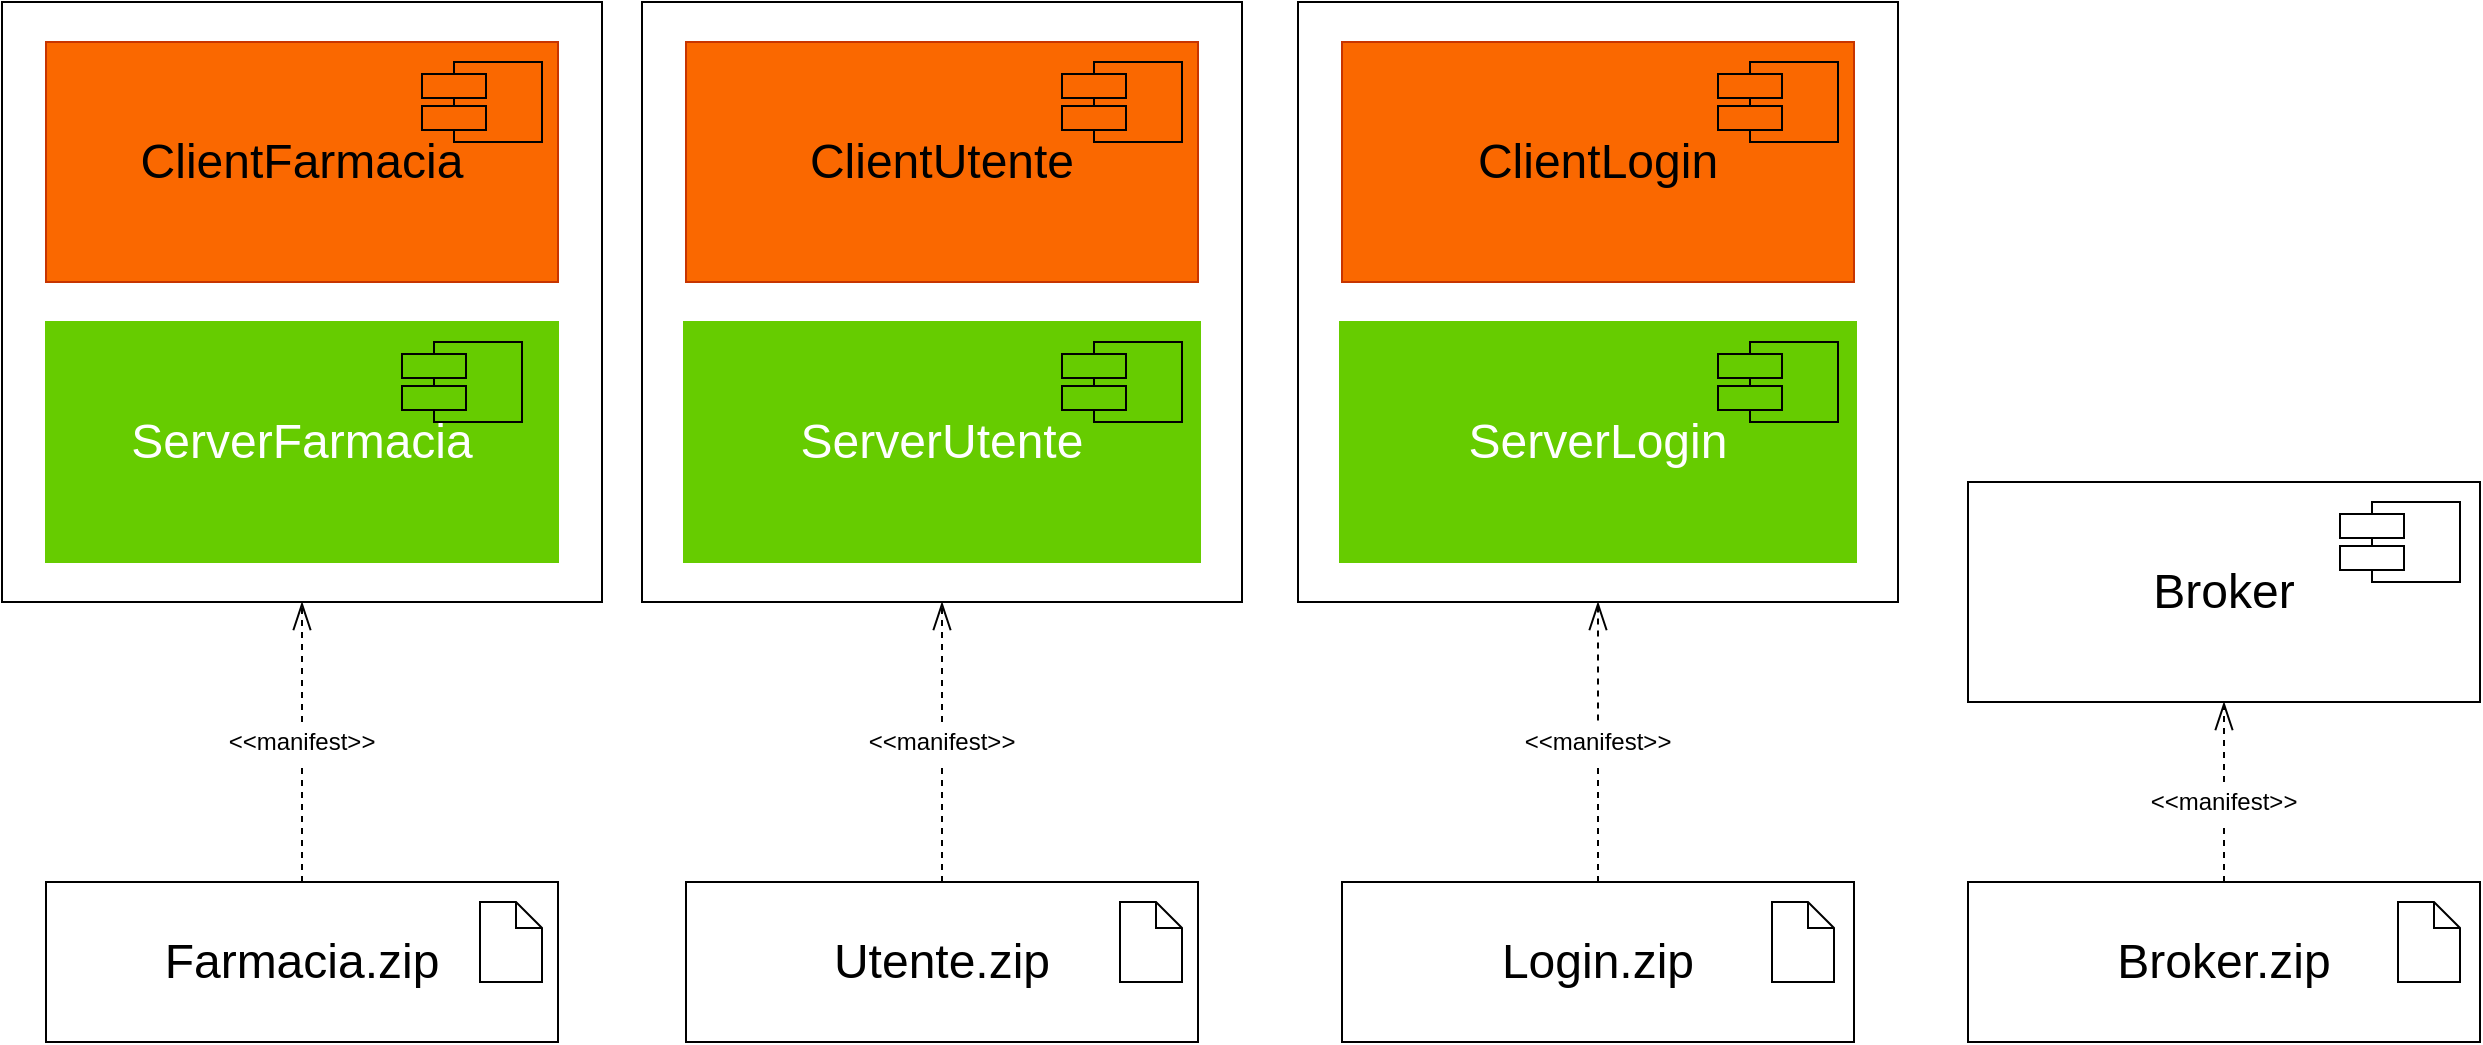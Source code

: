 <mxfile version="14.8.5" type="device" pages="2"><diagram id="c40Dmg4c9XdsCeUF21g8" name="Artefatti"><mxGraphModel dx="1550" dy="865" grid="1" gridSize="10" guides="1" tooltips="1" connect="1" arrows="1" fold="1" page="1" pageScale="1" pageWidth="827" pageHeight="1169" math="0" shadow="0"><root><mxCell id="0"/><mxCell id="1" parent="0"/><mxCell id="fkYIzti-pxC9JSJGZYUs-1" value="&lt;font style=&quot;font-size: 24px&quot;&gt;Broker.zip&lt;/font&gt;" style="rounded=0;whiteSpace=wrap;html=1;" parent="1" vertex="1"><mxGeometry x="1023" y="460" width="256" height="80" as="geometry"/></mxCell><mxCell id="fkYIzti-pxC9JSJGZYUs-2" value="&lt;font style=&quot;font-size: 24px&quot;&gt;Broker&lt;/font&gt;" style="rounded=0;whiteSpace=wrap;html=1;" parent="1" vertex="1"><mxGeometry x="1023" y="260" width="256" height="110" as="geometry"/></mxCell><mxCell id="fkYIzti-pxC9JSJGZYUs-3" value="" style="shape=component;align=left;spacingLeft=36;rounded=0;shadow=0;comic=0;labelBackgroundColor=none;strokeWidth=1;fontFamily=Verdana;fontSize=12;html=1;" parent="1" vertex="1"><mxGeometry x="1209" y="270" width="60" height="40" as="geometry"/></mxCell><mxCell id="fkYIzti-pxC9JSJGZYUs-4" value="" style="endArrow=openThin;html=1;entryX=0.5;entryY=1;entryDx=0;entryDy=0;exitX=0.5;exitY=0;exitDx=0;exitDy=0;dashed=1;startArrow=none;startSize=6;endSize=12;endFill=0;" parent="1" source="fkYIzti-pxC9JSJGZYUs-5" target="fkYIzti-pxC9JSJGZYUs-2" edge="1"><mxGeometry width="50" height="50" relative="1" as="geometry"><mxPoint x="1119" y="450" as="sourcePoint"/><mxPoint x="1169" y="400" as="targetPoint"/></mxGeometry></mxCell><mxCell id="fkYIzti-pxC9JSJGZYUs-5" value="&amp;lt;&amp;lt;manifest&amp;gt;&amp;gt;" style="text;html=1;strokeColor=none;fillColor=none;align=center;verticalAlign=middle;whiteSpace=wrap;rounded=0;" parent="1" vertex="1"><mxGeometry x="1131" y="410" width="40" height="20" as="geometry"/></mxCell><mxCell id="fkYIzti-pxC9JSJGZYUs-6" value="" style="endArrow=none;html=1;entryX=0.5;entryY=1;entryDx=0;entryDy=0;exitX=0.5;exitY=0;exitDx=0;exitDy=0;dashed=1;" parent="1" source="fkYIzti-pxC9JSJGZYUs-1" target="fkYIzti-pxC9JSJGZYUs-5" edge="1"><mxGeometry width="50" height="50" relative="1" as="geometry"><mxPoint x="1151" y="460" as="sourcePoint"/><mxPoint x="1151" y="370" as="targetPoint"/></mxGeometry></mxCell><mxCell id="fkYIzti-pxC9JSJGZYUs-7" value="&lt;font style=&quot;font-size: 24px&quot;&gt;Login.zip&lt;/font&gt;" style="rounded=0;whiteSpace=wrap;html=1;" parent="1" vertex="1"><mxGeometry x="710" y="460" width="256" height="80" as="geometry"/></mxCell><mxCell id="EREC_m5Hk_hTlTyeL2ur-1" value="" style="edgeStyle=orthogonalEdgeStyle;rounded=0;jumpStyle=arc;jumpSize=12;orthogonalLoop=1;jettySize=auto;html=1;endArrow=none;endFill=0;endSize=12;startSize=12;startArrow=openThin;startFill=0;dashed=1;exitX=0.5;exitY=1;exitDx=0;exitDy=0;" parent="1" source="ZkP49YKHmPuQMNZbf_of-1" target="fkYIzti-pxC9JSJGZYUs-11" edge="1"><mxGeometry relative="1" as="geometry"><mxPoint x="838" y="370" as="sourcePoint"/></mxGeometry></mxCell><mxCell id="fkYIzti-pxC9JSJGZYUs-9" value="" style="shape=component;align=left;spacingLeft=36;rounded=0;shadow=0;comic=0;labelBackgroundColor=none;strokeWidth=1;fontFamily=Verdana;fontSize=12;html=1;fillColor=#66CC00;" parent="1" vertex="1"><mxGeometry x="896" y="270" width="60" height="40" as="geometry"/></mxCell><mxCell id="fkYIzti-pxC9JSJGZYUs-11" value="&amp;lt;&amp;lt;manifest&amp;gt;&amp;gt;" style="text;html=1;strokeColor=none;fillColor=none;align=center;verticalAlign=middle;whiteSpace=wrap;rounded=0;" parent="1" vertex="1"><mxGeometry x="818" y="380" width="40" height="20" as="geometry"/></mxCell><mxCell id="fkYIzti-pxC9JSJGZYUs-12" value="" style="endArrow=none;html=1;entryX=0.5;entryY=1;entryDx=0;entryDy=0;exitX=0.5;exitY=0;exitDx=0;exitDy=0;dashed=1;" parent="1" source="fkYIzti-pxC9JSJGZYUs-7" target="fkYIzti-pxC9JSJGZYUs-11" edge="1"><mxGeometry width="50" height="50" relative="1" as="geometry"><mxPoint x="838" y="460" as="sourcePoint"/><mxPoint x="838" y="370" as="targetPoint"/></mxGeometry></mxCell><mxCell id="fkYIzti-pxC9JSJGZYUs-13" value="" style="rounded=0;whiteSpace=wrap;html=1;" parent="1" vertex="1"><mxGeometry x="360" y="20" width="300" height="300" as="geometry"/></mxCell><mxCell id="fkYIzti-pxC9JSJGZYUs-14" value="&lt;font style=&quot;font-size: 24px&quot;&gt;Utente.zip&lt;/font&gt;" style="rounded=0;whiteSpace=wrap;html=1;" parent="1" vertex="1"><mxGeometry x="382" y="460" width="256" height="80" as="geometry"/></mxCell><mxCell id="fkYIzti-pxC9JSJGZYUs-15" value="" style="endArrow=openThin;html=1;exitX=0.5;exitY=0;exitDx=0;exitDy=0;dashed=1;startArrow=none;endFill=0;endSize=12;" parent="1" source="fkYIzti-pxC9JSJGZYUs-16" edge="1"><mxGeometry width="50" height="50" relative="1" as="geometry"><mxPoint x="466" y="470" as="sourcePoint"/><mxPoint x="510" y="320" as="targetPoint"/></mxGeometry></mxCell><mxCell id="fkYIzti-pxC9JSJGZYUs-16" value="&amp;lt;&amp;lt;manifest&amp;gt;&amp;gt;" style="text;html=1;strokeColor=none;fillColor=none;align=center;verticalAlign=middle;whiteSpace=wrap;rounded=0;" parent="1" vertex="1"><mxGeometry x="490" y="380" width="40" height="20" as="geometry"/></mxCell><mxCell id="fkYIzti-pxC9JSJGZYUs-17" value="" style="endArrow=none;html=1;entryX=0.5;entryY=1;entryDx=0;entryDy=0;exitX=0.5;exitY=0;exitDx=0;exitDy=0;dashed=1;" parent="1" source="fkYIzti-pxC9JSJGZYUs-14" target="fkYIzti-pxC9JSJGZYUs-16" edge="1"><mxGeometry width="50" height="50" relative="1" as="geometry"><mxPoint x="498" y="480" as="sourcePoint"/><mxPoint x="498" y="390" as="targetPoint"/></mxGeometry></mxCell><mxCell id="fkYIzti-pxC9JSJGZYUs-18" value="&lt;font style=&quot;font-size: 24px&quot;&gt;ServerUtente&lt;/font&gt;" style="rounded=0;whiteSpace=wrap;html=1;fontColor=#ffffff;strokeColor=#66CC00;fillColor=#66CC00;" parent="1" vertex="1"><mxGeometry x="381" y="180" width="258" height="120" as="geometry"/></mxCell><mxCell id="fkYIzti-pxC9JSJGZYUs-19" value="&lt;font style=&quot;font-size: 24px&quot;&gt;ClientUtente&lt;/font&gt;" style="rounded=0;whiteSpace=wrap;html=1;fontColor=#000000;strokeColor=#C73500;fillColor=#fa6800;" parent="1" vertex="1"><mxGeometry x="382" y="40" width="256" height="120" as="geometry"/></mxCell><mxCell id="fkYIzti-pxC9JSJGZYUs-20" value="" style="rounded=0;whiteSpace=wrap;html=1;" parent="1" vertex="1"><mxGeometry x="40" y="20" width="300" height="300" as="geometry"/></mxCell><mxCell id="fkYIzti-pxC9JSJGZYUs-21" value="&lt;font style=&quot;font-size: 24px&quot;&gt;Farmacia.zip&lt;/font&gt;" style="rounded=0;whiteSpace=wrap;html=1;" parent="1" vertex="1"><mxGeometry x="62" y="460" width="256" height="80" as="geometry"/></mxCell><mxCell id="fkYIzti-pxC9JSJGZYUs-22" value="" style="endArrow=openThin;html=1;exitX=0.5;exitY=0;exitDx=0;exitDy=0;dashed=1;startArrow=none;endFill=0;jumpSize=12;endSize=12;" parent="1" source="fkYIzti-pxC9JSJGZYUs-23" edge="1"><mxGeometry width="50" height="50" relative="1" as="geometry"><mxPoint x="146" y="470" as="sourcePoint"/><mxPoint x="190" y="320" as="targetPoint"/></mxGeometry></mxCell><mxCell id="fkYIzti-pxC9JSJGZYUs-23" value="&amp;lt;&amp;lt;manifest&amp;gt;&amp;gt;" style="text;html=1;strokeColor=none;fillColor=none;align=center;verticalAlign=middle;whiteSpace=wrap;rounded=0;" parent="1" vertex="1"><mxGeometry x="170" y="380" width="40" height="20" as="geometry"/></mxCell><mxCell id="fkYIzti-pxC9JSJGZYUs-24" value="" style="endArrow=none;html=1;entryX=0.5;entryY=1;entryDx=0;entryDy=0;exitX=0.5;exitY=0;exitDx=0;exitDy=0;dashed=1;" parent="1" source="fkYIzti-pxC9JSJGZYUs-21" target="fkYIzti-pxC9JSJGZYUs-23" edge="1"><mxGeometry width="50" height="50" relative="1" as="geometry"><mxPoint x="178" y="480" as="sourcePoint"/><mxPoint x="178" y="390" as="targetPoint"/></mxGeometry></mxCell><mxCell id="fkYIzti-pxC9JSJGZYUs-25" value="&lt;font style=&quot;font-size: 24px&quot;&gt;ServerFarmacia&lt;/font&gt;" style="rounded=0;whiteSpace=wrap;html=1;fontColor=#ffffff;strokeColor=#66CC00;fillColor=#66CC00;" parent="1" vertex="1"><mxGeometry x="62" y="180" width="256" height="120" as="geometry"/></mxCell><mxCell id="fkYIzti-pxC9JSJGZYUs-26" value="&lt;span style=&quot;font-size: 24px&quot;&gt;ClientFarmacia&lt;/span&gt;" style="rounded=0;whiteSpace=wrap;html=1;fontColor=#000000;strokeColor=#C73500;fillColor=#fa6800;" parent="1" vertex="1"><mxGeometry x="62" y="40" width="256" height="120" as="geometry"/></mxCell><mxCell id="fkYIzti-pxC9JSJGZYUs-27" value="" style="shape=component;align=left;spacingLeft=36;rounded=0;shadow=0;comic=0;labelBackgroundColor=none;strokeWidth=1;fontFamily=Verdana;fontSize=12;html=1;fillColor=#66CC00;" parent="1" vertex="1"><mxGeometry x="570" y="190" width="60" height="40" as="geometry"/></mxCell><mxCell id="fkYIzti-pxC9JSJGZYUs-28" value="" style="shape=component;align=left;spacingLeft=36;rounded=0;shadow=0;comic=0;labelBackgroundColor=none;strokeWidth=1;fontFamily=Verdana;fontSize=12;html=1;fillColor=#66CC00;" parent="1" vertex="1"><mxGeometry x="240" y="190" width="60" height="40" as="geometry"/></mxCell><mxCell id="fkYIzti-pxC9JSJGZYUs-29" value="" style="shape=component;align=left;spacingLeft=36;rounded=0;shadow=0;comic=0;labelBackgroundColor=none;strokeWidth=1;fontFamily=Verdana;fontSize=12;html=1;fillColor=#fa6800;fontColor=#000000;" parent="1" vertex="1"><mxGeometry x="570" y="50" width="60" height="40" as="geometry"/></mxCell><mxCell id="fkYIzti-pxC9JSJGZYUs-30" value="" style="shape=component;align=left;spacingLeft=36;rounded=0;shadow=0;comic=0;labelBackgroundColor=none;strokeWidth=1;fontFamily=Verdana;fontSize=12;html=1;fillColor=#fa6800;fontColor=#000000;" parent="1" vertex="1"><mxGeometry x="250" y="50" width="60" height="40" as="geometry"/></mxCell><mxCell id="fkYIzti-pxC9JSJGZYUs-31" value="" style="shape=note;size=13;whiteSpace=wrap;html=1;strokeColor=#000000;fillColor=#FFFFFF;" parent="1" vertex="1"><mxGeometry x="279" y="470" width="31" height="40" as="geometry"/></mxCell><mxCell id="fkYIzti-pxC9JSJGZYUs-32" value="" style="shape=note;size=13;whiteSpace=wrap;html=1;strokeColor=#000000;fillColor=#FFFFFF;" parent="1" vertex="1"><mxGeometry x="599" y="470" width="31" height="40" as="geometry"/></mxCell><mxCell id="fkYIzti-pxC9JSJGZYUs-33" value="" style="shape=note;size=13;whiteSpace=wrap;html=1;strokeColor=#000000;fillColor=#FFFFFF;" parent="1" vertex="1"><mxGeometry x="925" y="470" width="31" height="40" as="geometry"/></mxCell><mxCell id="fkYIzti-pxC9JSJGZYUs-34" value="" style="shape=note;size=13;whiteSpace=wrap;html=1;strokeColor=#000000;fillColor=#FFFFFF;" parent="1" vertex="1"><mxGeometry x="1238" y="470" width="31" height="40" as="geometry"/></mxCell><mxCell id="ZkP49YKHmPuQMNZbf_of-1" value="" style="rounded=0;whiteSpace=wrap;html=1;" vertex="1" parent="1"><mxGeometry x="688" y="20" width="300" height="300" as="geometry"/></mxCell><mxCell id="ZkP49YKHmPuQMNZbf_of-2" value="&lt;font style=&quot;font-size: 24px&quot;&gt;ServerLogin&lt;/font&gt;" style="rounded=0;whiteSpace=wrap;html=1;fontColor=#ffffff;strokeColor=#66CC00;fillColor=#66CC00;" vertex="1" parent="1"><mxGeometry x="709" y="180" width="258" height="120" as="geometry"/></mxCell><mxCell id="ZkP49YKHmPuQMNZbf_of-3" value="&lt;font style=&quot;font-size: 24px&quot;&gt;ClientLogin&lt;/font&gt;" style="rounded=0;whiteSpace=wrap;html=1;fontColor=#000000;strokeColor=#C73500;fillColor=#fa6800;" vertex="1" parent="1"><mxGeometry x="710" y="40" width="256" height="120" as="geometry"/></mxCell><mxCell id="ZkP49YKHmPuQMNZbf_of-4" value="" style="shape=component;align=left;spacingLeft=36;rounded=0;shadow=0;comic=0;labelBackgroundColor=none;strokeWidth=1;fontFamily=Verdana;fontSize=12;html=1;fillColor=#66CC00;" vertex="1" parent="1"><mxGeometry x="898" y="190" width="60" height="40" as="geometry"/></mxCell><mxCell id="ZkP49YKHmPuQMNZbf_of-5" value="" style="shape=component;align=left;spacingLeft=36;rounded=0;shadow=0;comic=0;labelBackgroundColor=none;strokeWidth=1;fontFamily=Verdana;fontSize=12;html=1;fillColor=#fa6800;fontColor=#000000;" vertex="1" parent="1"><mxGeometry x="898" y="50" width="60" height="40" as="geometry"/></mxCell></root></mxGraphModel></diagram><diagram id="9iQ5625hSyIQ_U_QI0nJ" name="Type-Level"><mxGraphModel dx="2370" dy="1315" grid="1" gridSize="10" guides="1" tooltips="1" connect="1" arrows="1" fold="1" page="1" pageScale="1" pageWidth="827" pageHeight="1169" math="0" shadow="0"><root><mxCell id="hd76lv28GAQ8l-dT5J-3-0"/><mxCell id="hd76lv28GAQ8l-dT5J-3-1" parent="hd76lv28GAQ8l-dT5J-3-0"/><mxCell id="hd76lv28GAQ8l-dT5J-3-2" value="&lt;font style=&quot;font-size: 24px&quot;&gt;Broker.zip&lt;/font&gt;" style="rounded=0;whiteSpace=wrap;html=1;" parent="hd76lv28GAQ8l-dT5J-3-1" vertex="1"><mxGeometry x="666.5" y="1050" width="256" height="80" as="geometry"/></mxCell><mxCell id="hd76lv28GAQ8l-dT5J-3-5" value="" style="endArrow=openThin;html=1;entryX=1.005;entryY=0.759;entryDx=0;entryDy=0;exitX=0.5;exitY=0;exitDx=0;exitDy=0;dashed=1;startArrow=none;entryPerimeter=0;endSize=12;endFill=0;" parent="hd76lv28GAQ8l-dT5J-3-1" source="hd76lv28GAQ8l-dT5J-3-2" target="zjppB76xuM0cMFxNH5-n-10" edge="1"><mxGeometry width="50" height="50" relative="1" as="geometry"><mxPoint x="772.5" y="1005" as="sourcePoint"/><mxPoint x="772.5" y="965" as="targetPoint"/></mxGeometry></mxCell><mxCell id="hd76lv28GAQ8l-dT5J-3-37" value="" style="shape=note;size=13;whiteSpace=wrap;html=1;strokeColor=#000000;fillColor=#FFFFFF;" parent="hd76lv28GAQ8l-dT5J-3-1" vertex="1"><mxGeometry x="881.5" y="1060" width="31" height="40" as="geometry"/></mxCell><mxCell id="zjppB76xuM0cMFxNH5-n-4" value="&lt;p style=&quot;line-height: 320%&quot;&gt;&lt;br&gt;&lt;/p&gt;" style="verticalAlign=top;align=center;spacingTop=8;spacingLeft=2;spacingRight=12;shape=cube;size=10;direction=south;fontStyle=4;html=1;rounded=0;shadow=0;comic=0;labelBackgroundColor=none;strokeWidth=1;fontFamily=Verdana;fontSize=12" parent="hd76lv28GAQ8l-dT5J-3-1" vertex="1"><mxGeometry y="235" width="300" height="120" as="geometry"/></mxCell><mxCell id="zjppB76xuM0cMFxNH5-n-6" value="&lt;span style=&quot;font-size: 17px&quot;&gt;&lt;span style=&quot;font-size: 24px&quot;&gt;DBMS&lt;/span&gt;&lt;/span&gt;" style="text;html=1;strokeColor=none;fillColor=none;align=center;verticalAlign=middle;whiteSpace=wrap;rounded=0;" parent="hd76lv28GAQ8l-dT5J-3-1" vertex="1"><mxGeometry x="80" y="290" width="120" height="20" as="geometry"/></mxCell><mxCell id="zjppB76xuM0cMFxNH5-n-10" value="&lt;p style=&quot;line-height: 320%&quot;&gt;&lt;br&gt;&lt;/p&gt;" style="verticalAlign=top;align=center;spacingTop=8;spacingLeft=2;spacingRight=12;shape=cube;size=10;direction=south;fontStyle=4;html=1;rounded=0;shadow=0;comic=0;labelBackgroundColor=none;strokeWidth=1;fontFamily=Verdana;fontSize=12" parent="hd76lv28GAQ8l-dT5J-3-1" vertex="1"><mxGeometry x="804.5" y="845" width="300" height="120" as="geometry"/></mxCell><mxCell id="zjppB76xuM0cMFxNH5-n-11" value="&lt;span style=&quot;font-size: 17px&quot;&gt;&lt;span style=&quot;font-size: 24px&quot;&gt;ServerBroker&lt;/span&gt;&lt;/span&gt;" style="text;html=1;strokeColor=none;fillColor=none;align=center;verticalAlign=middle;whiteSpace=wrap;rounded=0;" parent="hd76lv28GAQ8l-dT5J-3-1" vertex="1"><mxGeometry x="884.5" y="900" width="120" height="20" as="geometry"/></mxCell><mxCell id="zjppB76xuM0cMFxNH5-n-13" value="&lt;p style=&quot;line-height: 320%&quot;&gt;&lt;br&gt;&lt;/p&gt;" style="verticalAlign=top;align=center;spacingTop=8;spacingLeft=2;spacingRight=12;shape=cube;size=10;direction=south;fontStyle=4;html=1;rounded=0;shadow=0;comic=0;labelBackgroundColor=none;strokeWidth=1;fontFamily=Verdana;fontSize=12" parent="hd76lv28GAQ8l-dT5J-3-1" vertex="1"><mxGeometry x="804.5" y="405" width="300" height="120" as="geometry"/></mxCell><mxCell id="zjppB76xuM0cMFxNH5-n-14" value="&lt;span style=&quot;font-size: 17px&quot;&gt;&lt;span style=&quot;font-size: 24px&quot;&gt;ServerUtente&lt;/span&gt;&lt;/span&gt;" style="text;html=1;strokeColor=none;fillColor=none;align=center;verticalAlign=middle;whiteSpace=wrap;rounded=0;" parent="hd76lv28GAQ8l-dT5J-3-1" vertex="1"><mxGeometry x="888" y="460" width="120" height="20" as="geometry"/></mxCell><mxCell id="zjppB76xuM0cMFxNH5-n-16" value="&lt;p style=&quot;line-height: 320%&quot;&gt;&lt;br&gt;&lt;/p&gt;" style="verticalAlign=top;align=center;spacingTop=8;spacingLeft=2;spacingRight=12;shape=cube;size=10;direction=south;fontStyle=4;html=1;rounded=0;shadow=0;comic=0;labelBackgroundColor=none;strokeWidth=1;fontFamily=Verdana;fontSize=12" parent="hd76lv28GAQ8l-dT5J-3-1" vertex="1"><mxGeometry x="804.5" y="35" width="300" height="120" as="geometry"/></mxCell><mxCell id="zjppB76xuM0cMFxNH5-n-17" value="&lt;span style=&quot;font-size: 17px&quot;&gt;&lt;span style=&quot;font-size: 24px&quot;&gt;ServerFarmacia&lt;/span&gt;&lt;/span&gt;" style="text;html=1;strokeColor=none;fillColor=none;align=center;verticalAlign=middle;whiteSpace=wrap;rounded=0;" parent="hd76lv28GAQ8l-dT5J-3-1" vertex="1"><mxGeometry x="866" y="90" width="120" height="20" as="geometry"/></mxCell><mxCell id="zjppB76xuM0cMFxNH5-n-18" value="&lt;font style=&quot;font-size: 24px&quot;&gt;Login.zip&lt;/font&gt;" style="rounded=0;whiteSpace=wrap;html=1;" parent="hd76lv28GAQ8l-dT5J-3-1" vertex="1"><mxGeometry x="993.5" y="1050" width="256" height="80" as="geometry"/></mxCell><mxCell id="zjppB76xuM0cMFxNH5-n-19" value="" style="endArrow=openThin;html=1;entryX=0.994;entryY=0.286;entryDx=0;entryDy=0;exitX=0.5;exitY=0;exitDx=0;exitDy=0;dashed=1;startArrow=none;entryPerimeter=0;endFill=0;endSize=12;" parent="hd76lv28GAQ8l-dT5J-3-1" source="zjppB76xuM0cMFxNH5-n-18" target="zjppB76xuM0cMFxNH5-n-10" edge="1"><mxGeometry width="50" height="50" relative="1" as="geometry"><mxPoint x="1099.5" y="1005" as="sourcePoint"/><mxPoint x="1099.5" y="965" as="targetPoint"/></mxGeometry></mxCell><mxCell id="zjppB76xuM0cMFxNH5-n-22" value="" style="shape=note;size=13;whiteSpace=wrap;html=1;strokeColor=#000000;fillColor=#FFFFFF;" parent="hd76lv28GAQ8l-dT5J-3-1" vertex="1"><mxGeometry x="1208.5" y="1060" width="31" height="40" as="geometry"/></mxCell><mxCell id="6zTUNbzQNTSTOM5isoGM-0" value="&lt;p style=&quot;line-height: 320%&quot;&gt;&lt;br&gt;&lt;/p&gt;" style="verticalAlign=top;align=center;spacingTop=8;spacingLeft=2;spacingRight=12;shape=cube;size=10;direction=south;fontStyle=4;html=1;rounded=0;shadow=0;comic=0;labelBackgroundColor=none;strokeWidth=1;fontFamily=Verdana;fontSize=12" parent="hd76lv28GAQ8l-dT5J-3-1" vertex="1"><mxGeometry y="735" width="300" height="120" as="geometry"/></mxCell><mxCell id="6zTUNbzQNTSTOM5isoGM-1" value="&lt;span style=&quot;font-size: 17px&quot;&gt;&lt;span style=&quot;font-size: 24px&quot;&gt;Log&lt;/span&gt;&lt;/span&gt;" style="text;html=1;strokeColor=none;fillColor=none;align=center;verticalAlign=middle;whiteSpace=wrap;rounded=0;" parent="hd76lv28GAQ8l-dT5J-3-1" vertex="1"><mxGeometry x="80" y="790" width="120" height="20" as="geometry"/></mxCell><mxCell id="6zTUNbzQNTSTOM5isoGM-5" value="&lt;p style=&quot;line-height: 320%&quot;&gt;&lt;br&gt;&lt;/p&gt;" style="verticalAlign=top;align=center;spacingTop=8;spacingLeft=2;spacingRight=12;shape=cube;size=10;direction=south;fontStyle=4;html=1;rounded=0;shadow=0;comic=0;labelBackgroundColor=none;strokeWidth=1;fontFamily=Verdana;fontSize=12" parent="hd76lv28GAQ8l-dT5J-3-1" vertex="1"><mxGeometry x="1450" y="845" width="300" height="120" as="geometry"/></mxCell><mxCell id="6zTUNbzQNTSTOM5isoGM-6" value="&lt;span style=&quot;font-size: 17px&quot;&gt;&lt;span style=&quot;font-size: 24px&quot;&gt;WebBrowser&lt;/span&gt;&lt;/span&gt;" style="text;html=1;strokeColor=none;fillColor=none;align=center;verticalAlign=middle;whiteSpace=wrap;rounded=0;" parent="hd76lv28GAQ8l-dT5J-3-1" vertex="1"><mxGeometry x="1535" y="900" width="120" height="20" as="geometry"/></mxCell><mxCell id="6zTUNbzQNTSTOM5isoGM-8" value="&lt;font style=&quot;font-size: 24px&quot;&gt;Utente.zip&lt;/font&gt;" style="rounded=0;whiteSpace=wrap;html=1;" parent="hd76lv28GAQ8l-dT5J-3-1" vertex="1"><mxGeometry x="830" y="615" width="256" height="80" as="geometry"/></mxCell><mxCell id="6zTUNbzQNTSTOM5isoGM-9" value="" style="endArrow=openThin;html=1;entryX=0.5;entryY=1;entryDx=0;entryDy=0;exitX=0.5;exitY=0;exitDx=0;exitDy=0;dashed=1;startArrow=none;endFill=0;endSize=12;" parent="hd76lv28GAQ8l-dT5J-3-1" source="6zTUNbzQNTSTOM5isoGM-10" edge="1"><mxGeometry width="50" height="50" relative="1" as="geometry"><mxPoint x="926" y="605" as="sourcePoint"/><mxPoint x="958" y="525" as="targetPoint"/></mxGeometry></mxCell><mxCell id="6zTUNbzQNTSTOM5isoGM-10" value="&amp;lt;&amp;lt;deploy&amp;gt;&amp;gt;" style="text;html=1;strokeColor=none;fillColor=none;align=center;verticalAlign=middle;whiteSpace=wrap;rounded=0;" parent="hd76lv28GAQ8l-dT5J-3-1" vertex="1"><mxGeometry x="938" y="565" width="40" height="20" as="geometry"/></mxCell><mxCell id="6zTUNbzQNTSTOM5isoGM-11" value="" style="endArrow=none;html=1;entryX=0.5;entryY=1;entryDx=0;entryDy=0;exitX=0.5;exitY=0;exitDx=0;exitDy=0;dashed=1;" parent="hd76lv28GAQ8l-dT5J-3-1" source="6zTUNbzQNTSTOM5isoGM-8" target="6zTUNbzQNTSTOM5isoGM-10" edge="1"><mxGeometry width="50" height="50" relative="1" as="geometry"><mxPoint x="958" y="615" as="sourcePoint"/><mxPoint x="958" y="525" as="targetPoint"/></mxGeometry></mxCell><mxCell id="6zTUNbzQNTSTOM5isoGM-12" value="" style="shape=note;size=13;whiteSpace=wrap;html=1;strokeColor=#000000;fillColor=#FFFFFF;" parent="hd76lv28GAQ8l-dT5J-3-1" vertex="1"><mxGeometry x="1045" y="625" width="31" height="40" as="geometry"/></mxCell><mxCell id="Mj0XE82b5peQc7g9B-6C-0" value="&lt;font style=&quot;font-size: 24px&quot;&gt;Farmacia.zip&lt;/font&gt;" style="rounded=0;whiteSpace=wrap;html=1;" parent="hd76lv28GAQ8l-dT5J-3-1" vertex="1"><mxGeometry x="826.5" y="240" width="256" height="80" as="geometry"/></mxCell><mxCell id="Mj0XE82b5peQc7g9B-6C-1" value="" style="endArrow=openThin;html=1;exitX=0.5;exitY=0;exitDx=0;exitDy=0;dashed=1;startArrow=none;endFill=0;jumpSize=12;endSize=12;" parent="hd76lv28GAQ8l-dT5J-3-1" source="Mj0XE82b5peQc7g9B-6C-2" edge="1"><mxGeometry width="50" height="50" relative="1" as="geometry"><mxPoint x="904" y="235" as="sourcePoint"/><mxPoint x="955" y="155" as="targetPoint"/></mxGeometry></mxCell><mxCell id="Mj0XE82b5peQc7g9B-6C-2" value="&amp;lt;&amp;lt;deploy&amp;gt;&amp;gt;" style="text;html=1;strokeColor=none;fillColor=none;align=center;verticalAlign=middle;whiteSpace=wrap;rounded=0;" parent="hd76lv28GAQ8l-dT5J-3-1" vertex="1"><mxGeometry x="934.5" y="195" width="40" height="20" as="geometry"/></mxCell><mxCell id="Mj0XE82b5peQc7g9B-6C-3" value="" style="endArrow=none;html=1;entryX=0.5;entryY=1;entryDx=0;entryDy=0;exitX=0.5;exitY=0;exitDx=0;exitDy=0;dashed=1;" parent="hd76lv28GAQ8l-dT5J-3-1" source="Mj0XE82b5peQc7g9B-6C-0" target="Mj0XE82b5peQc7g9B-6C-2" edge="1"><mxGeometry width="50" height="50" relative="1" as="geometry"><mxPoint x="936" y="245" as="sourcePoint"/><mxPoint x="936" y="155" as="targetPoint"/></mxGeometry></mxCell><mxCell id="Mj0XE82b5peQc7g9B-6C-4" value="" style="shape=note;size=13;whiteSpace=wrap;html=1;strokeColor=#000000;fillColor=#FFFFFF;" parent="hd76lv28GAQ8l-dT5J-3-1" vertex="1"><mxGeometry x="1023" y="255" width="31" height="40" as="geometry"/></mxCell><mxCell id="Mj0XE82b5peQc7g9B-6C-5" value="" style="endArrow=none;html=1;rounded=0;entryX=0;entryY=0;entryDx=65;entryDy=300;entryPerimeter=0;exitX=0;exitY=0;exitDx=65;exitDy=300;exitPerimeter=0;endFill=0;" parent="hd76lv28GAQ8l-dT5J-3-1" source="zjppB76xuM0cMFxNH5-n-10" target="zjppB76xuM0cMFxNH5-n-16" edge="1"><mxGeometry width="50" height="50" relative="1" as="geometry"><mxPoint x="416" y="910" as="sourcePoint"/><mxPoint x="606" y="95" as="targetPoint"/><Array as="points"><mxPoint x="626" y="910"/><mxPoint x="626" y="510"/><mxPoint x="626" y="100"/></Array></mxGeometry></mxCell><mxCell id="Mj0XE82b5peQc7g9B-6C-9" value="" style="endArrow=none;html=1;entryX=0.262;entryY=1.009;entryDx=0;entryDy=0;entryPerimeter=0;jumpStyle=arc;jumpSize=20;endFill=0;" parent="hd76lv28GAQ8l-dT5J-3-1" target="zjppB76xuM0cMFxNH5-n-13" edge="1"><mxGeometry width="50" height="50" relative="1" as="geometry"><mxPoint x="586" y="435" as="sourcePoint"/><mxPoint x="764.5" y="435" as="targetPoint"/></mxGeometry></mxCell><mxCell id="Mj0XE82b5peQc7g9B-6C-10" value="" style="endArrow=none;html=1;exitX=0;exitY=0;exitDx=55;exitDy=0;exitPerimeter=0;endFill=0;" parent="hd76lv28GAQ8l-dT5J-3-1" source="zjppB76xuM0cMFxNH5-n-4" edge="1"><mxGeometry width="50" height="50" relative="1" as="geometry"><mxPoint x="556" y="305" as="sourcePoint"/><mxPoint x="586" y="292" as="targetPoint"/></mxGeometry></mxCell><mxCell id="Mj0XE82b5peQc7g9B-6C-11" value="" style="endArrow=none;html=1;exitX=0;exitY=0;exitDx=55;exitDy=0;exitPerimeter=0;endFill=0;jumpStyle=arc;jumpSize=20;" parent="hd76lv28GAQ8l-dT5J-3-1" source="6zTUNbzQNTSTOM5isoGM-0" edge="1"><mxGeometry width="50" height="50" relative="1" as="geometry"><mxPoint x="300" y="799" as="sourcePoint"/><mxPoint x="626" y="790" as="targetPoint"/></mxGeometry></mxCell><mxCell id="Mj0XE82b5peQc7g9B-6C-8" value="" style="endArrow=none;html=1;rounded=0;entryX=0.251;entryY=1.007;entryDx=0;entryDy=0;entryPerimeter=0;jumpStyle=arc;jumpSize=20;exitX=0.24;exitY=1;exitDx=0;exitDy=0;exitPerimeter=0;endFill=0;" parent="hd76lv28GAQ8l-dT5J-3-1" source="zjppB76xuM0cMFxNH5-n-10" target="zjppB76xuM0cMFxNH5-n-16" edge="1"><mxGeometry width="50" height="50" relative="1" as="geometry"><mxPoint x="802" y="955" as="sourcePoint"/><mxPoint x="764.5" y="65" as="targetPoint"/><Array as="points"><mxPoint x="586" y="874"/><mxPoint x="586" y="65"/></Array></mxGeometry></mxCell><mxCell id="Mj0XE82b5peQc7g9B-6C-12" value="&lt;font style=&quot;font-size: 24px&quot;&gt;1&lt;/font&gt;" style="text;html=1;align=center;verticalAlign=middle;resizable=0;points=[];autosize=1;strokeColor=none;" parent="hd76lv28GAQ8l-dT5J-3-1" vertex="1"><mxGeometry x="300" y="270" width="30" height="20" as="geometry"/></mxCell><mxCell id="Mj0XE82b5peQc7g9B-6C-13" value="&lt;font style=&quot;font-size: 24px&quot;&gt;1&lt;/font&gt;" style="text;html=1;align=center;verticalAlign=middle;resizable=0;points=[];autosize=1;strokeColor=none;" parent="hd76lv28GAQ8l-dT5J-3-1" vertex="1"><mxGeometry x="300" y="770" width="30" height="20" as="geometry"/></mxCell><mxCell id="Mj0XE82b5peQc7g9B-6C-15" value="&amp;lt;&amp;lt;deploy&amp;gt;&amp;gt;" style="text;html=1;strokeColor=none;fillColor=none;align=center;verticalAlign=middle;whiteSpace=wrap;rounded=0;" parent="hd76lv28GAQ8l-dT5J-3-1" vertex="1"><mxGeometry x="1045" y="995" width="40" height="20" as="geometry"/></mxCell><mxCell id="Mj0XE82b5peQc7g9B-6C-16" value="&amp;lt;&amp;lt;deploy&amp;gt;&amp;gt;" style="text;html=1;strokeColor=none;fillColor=none;align=center;verticalAlign=middle;whiteSpace=wrap;rounded=0;" parent="hd76lv28GAQ8l-dT5J-3-1" vertex="1"><mxGeometry x="790" y="995" width="40" height="20" as="geometry"/></mxCell><mxCell id="Mj0XE82b5peQc7g9B-6C-19" value="&lt;span style=&quot;font-size: 24px&quot;&gt;*&lt;/span&gt;" style="text;html=1;align=center;verticalAlign=middle;resizable=0;points=[];autosize=1;strokeColor=none;" parent="hd76lv28GAQ8l-dT5J-3-1" vertex="1"><mxGeometry x="1430" y="935" width="20" height="20" as="geometry"/></mxCell><mxCell id="Mj0XE82b5peQc7g9B-6C-23" value="&lt;font style=&quot;font-size: 24px&quot;&gt;1&lt;/font&gt;" style="text;html=1;align=center;verticalAlign=middle;resizable=0;points=[];autosize=1;strokeColor=none;" parent="hd76lv28GAQ8l-dT5J-3-1" vertex="1"><mxGeometry x="1106" y="480" width="30" height="20" as="geometry"/></mxCell><mxCell id="Mj0XE82b5peQc7g9B-6C-24" value="&lt;font style=&quot;font-size: 24px&quot;&gt;1&lt;/font&gt;" style="text;html=1;align=center;verticalAlign=middle;resizable=0;points=[];autosize=1;strokeColor=none;" parent="hd76lv28GAQ8l-dT5J-3-1" vertex="1"><mxGeometry x="1104.5" y="825" width="30" height="20" as="geometry"/></mxCell><mxCell id="mCoN_R_g83itN4YuHhC7-0" value="" style="endArrow=none;html=1;endSize=12;entryX=0.835;entryY=0.001;entryDx=0;entryDy=0;entryPerimeter=0;rounded=0;endFill=0;exitX=0.032;exitY=-0.001;exitDx=0;exitDy=0;exitPerimeter=0;" parent="hd76lv28GAQ8l-dT5J-3-1" source="zjppB76xuM0cMFxNH5-n-10" target="zjppB76xuM0cMFxNH5-n-13" edge="1"><mxGeometry width="50" height="50" relative="1" as="geometry"><mxPoint x="1106" y="850" as="sourcePoint"/><mxPoint x="826" y="555" as="targetPoint"/><Array as="points"><mxPoint x="1236" y="850"/><mxPoint x="1236" y="505"/></Array></mxGeometry></mxCell><mxCell id="mCoN_R_g83itN4YuHhC7-1" value="" style="endArrow=none;html=1;endSize=12;entryX=0.776;entryY=-0.002;entryDx=0;entryDy=0;entryPerimeter=0;rounded=0;endFill=0;jumpStyle=arc;jumpSize=20;exitX=0;exitY=0;exitDx=55;exitDy=0;exitPerimeter=0;" parent="hd76lv28GAQ8l-dT5J-3-1" source="zjppB76xuM0cMFxNH5-n-10" target="zjppB76xuM0cMFxNH5-n-16" edge="1"><mxGeometry width="50" height="50" relative="1" as="geometry"><mxPoint x="1280" y="920" as="sourcePoint"/><mxPoint x="1172" y="130" as="targetPoint"/><Array as="points"><mxPoint x="1300" y="900"/><mxPoint x="1300" y="128"/></Array></mxGeometry></mxCell><mxCell id="3D39AjS18GkRgDjImflB-0" value="&lt;font style=&quot;font-size: 24px&quot;&gt;1&lt;/font&gt;" style="text;html=1;align=center;verticalAlign=middle;resizable=0;points=[];autosize=1;strokeColor=none;" parent="hd76lv28GAQ8l-dT5J-3-1" vertex="1"><mxGeometry x="779.5" y="480" width="30" height="20" as="geometry"/></mxCell><mxCell id="3D39AjS18GkRgDjImflB-1" value="&lt;font style=&quot;font-size: 24px&quot;&gt;1&lt;/font&gt;" style="text;html=1;align=center;verticalAlign=middle;resizable=0;points=[];autosize=1;strokeColor=none;" parent="hd76lv28GAQ8l-dT5J-3-1" vertex="1"><mxGeometry x="779.5" y="420" width="30" height="20" as="geometry"/></mxCell><mxCell id="3D39AjS18GkRgDjImflB-2" value="&lt;font style=&quot;font-size: 24px&quot;&gt;1&lt;/font&gt;" style="text;html=1;align=center;verticalAlign=middle;resizable=0;points=[];autosize=1;strokeColor=none;" parent="hd76lv28GAQ8l-dT5J-3-1" vertex="1"><mxGeometry x="779.5" y="85" width="30" height="20" as="geometry"/></mxCell><mxCell id="3D39AjS18GkRgDjImflB-3" value="&lt;font style=&quot;font-size: 24px&quot;&gt;1&lt;/font&gt;" style="text;html=1;align=center;verticalAlign=middle;resizable=0;points=[];autosize=1;strokeColor=none;" parent="hd76lv28GAQ8l-dT5J-3-1" vertex="1"><mxGeometry x="779.5" y="45" width="30" height="20" as="geometry"/></mxCell><mxCell id="3D39AjS18GkRgDjImflB-4" value="&lt;font style=&quot;font-size: 24px&quot;&gt;1&lt;/font&gt;" style="text;html=1;align=center;verticalAlign=middle;resizable=0;points=[];autosize=1;strokeColor=none;" parent="hd76lv28GAQ8l-dT5J-3-1" vertex="1"><mxGeometry x="779.5" y="860" width="30" height="20" as="geometry"/></mxCell><mxCell id="3D39AjS18GkRgDjImflB-5" value="&lt;font style=&quot;font-size: 24px&quot;&gt;1&lt;/font&gt;" style="text;html=1;align=center;verticalAlign=middle;resizable=0;points=[];autosize=1;strokeColor=none;" parent="hd76lv28GAQ8l-dT5J-3-1" vertex="1"><mxGeometry x="779.5" y="895" width="30" height="20" as="geometry"/></mxCell><mxCell id="3D39AjS18GkRgDjImflB-6" value="&lt;font style=&quot;font-size: 24px&quot;&gt;1&lt;/font&gt;" style="text;html=1;align=center;verticalAlign=middle;resizable=0;points=[];autosize=1;strokeColor=none;" parent="hd76lv28GAQ8l-dT5J-3-1" vertex="1"><mxGeometry x="1104.5" y="105" width="30" height="20" as="geometry"/></mxCell><mxCell id="WQ7fTOMhGBboaL_Eo9Rf-0" value="&lt;font style=&quot;font-size: 24px&quot;&gt;1&lt;/font&gt;" style="text;html=1;align=center;verticalAlign=middle;resizable=0;points=[];autosize=1;strokeColor=none;" parent="hd76lv28GAQ8l-dT5J-3-1" vertex="1"><mxGeometry x="1104.5" y="935" width="30" height="20" as="geometry"/></mxCell><mxCell id="IHFBqzKjcCCpW8O1WoRA-0" value="" style="endArrow=none;html=1;exitX=0;exitY=0;exitDx=110;exitDy=0;exitPerimeter=0;entryX=0.913;entryY=1.001;entryDx=0;entryDy=0;entryPerimeter=0;" parent="hd76lv28GAQ8l-dT5J-3-1" source="zjppB76xuM0cMFxNH5-n-10" target="6zTUNbzQNTSTOM5isoGM-5" edge="1"><mxGeometry width="50" height="50" relative="1" as="geometry"><mxPoint x="1180" y="770" as="sourcePoint"/><mxPoint x="1230" y="720" as="targetPoint"/></mxGeometry></mxCell><mxCell id="IHFBqzKjcCCpW8O1WoRA-1" value="&lt;font style=&quot;font-size: 24px&quot;&gt;1&lt;/font&gt;" style="text;html=1;align=center;verticalAlign=middle;resizable=0;points=[];autosize=1;strokeColor=none;" parent="hd76lv28GAQ8l-dT5J-3-1" vertex="1"><mxGeometry x="1104.5" y="880" width="30" height="20" as="geometry"/></mxCell><mxCell id="wcIxpoXt2wByDdD-Nm5M-1" value="" style="endArrow=none;html=1;rounded=0;endFill=0;entryX=0.803;entryY=1.007;entryDx=0;entryDy=0;entryPerimeter=0;exitX=0.79;exitY=1.003;exitDx=0;exitDy=0;exitPerimeter=0;jumpStyle=arc;jumpSize=22;" edge="1" parent="hd76lv28GAQ8l-dT5J-3-1" source="zjppB76xuM0cMFxNH5-n-10" target="zjppB76xuM0cMFxNH5-n-13"><mxGeometry width="50" height="50" relative="1" as="geometry"><mxPoint x="790" y="940" as="sourcePoint"/><mxPoint x="800" y="130" as="targetPoint"/><Array as="points"><mxPoint x="660" y="940"/><mxPoint x="660" y="540"/><mxPoint x="660" y="501"/></Array></mxGeometry></mxCell><mxCell id="wcIxpoXt2wByDdD-Nm5M-2" value="&lt;font style=&quot;font-size: 24px&quot;&gt;1&lt;/font&gt;" style="text;html=1;align=center;verticalAlign=middle;resizable=0;points=[];autosize=1;strokeColor=none;" vertex="1" parent="hd76lv28GAQ8l-dT5J-3-1"><mxGeometry x="779.5" y="945" width="30" height="20" as="geometry"/></mxCell></root></mxGraphModel></diagram></mxfile>